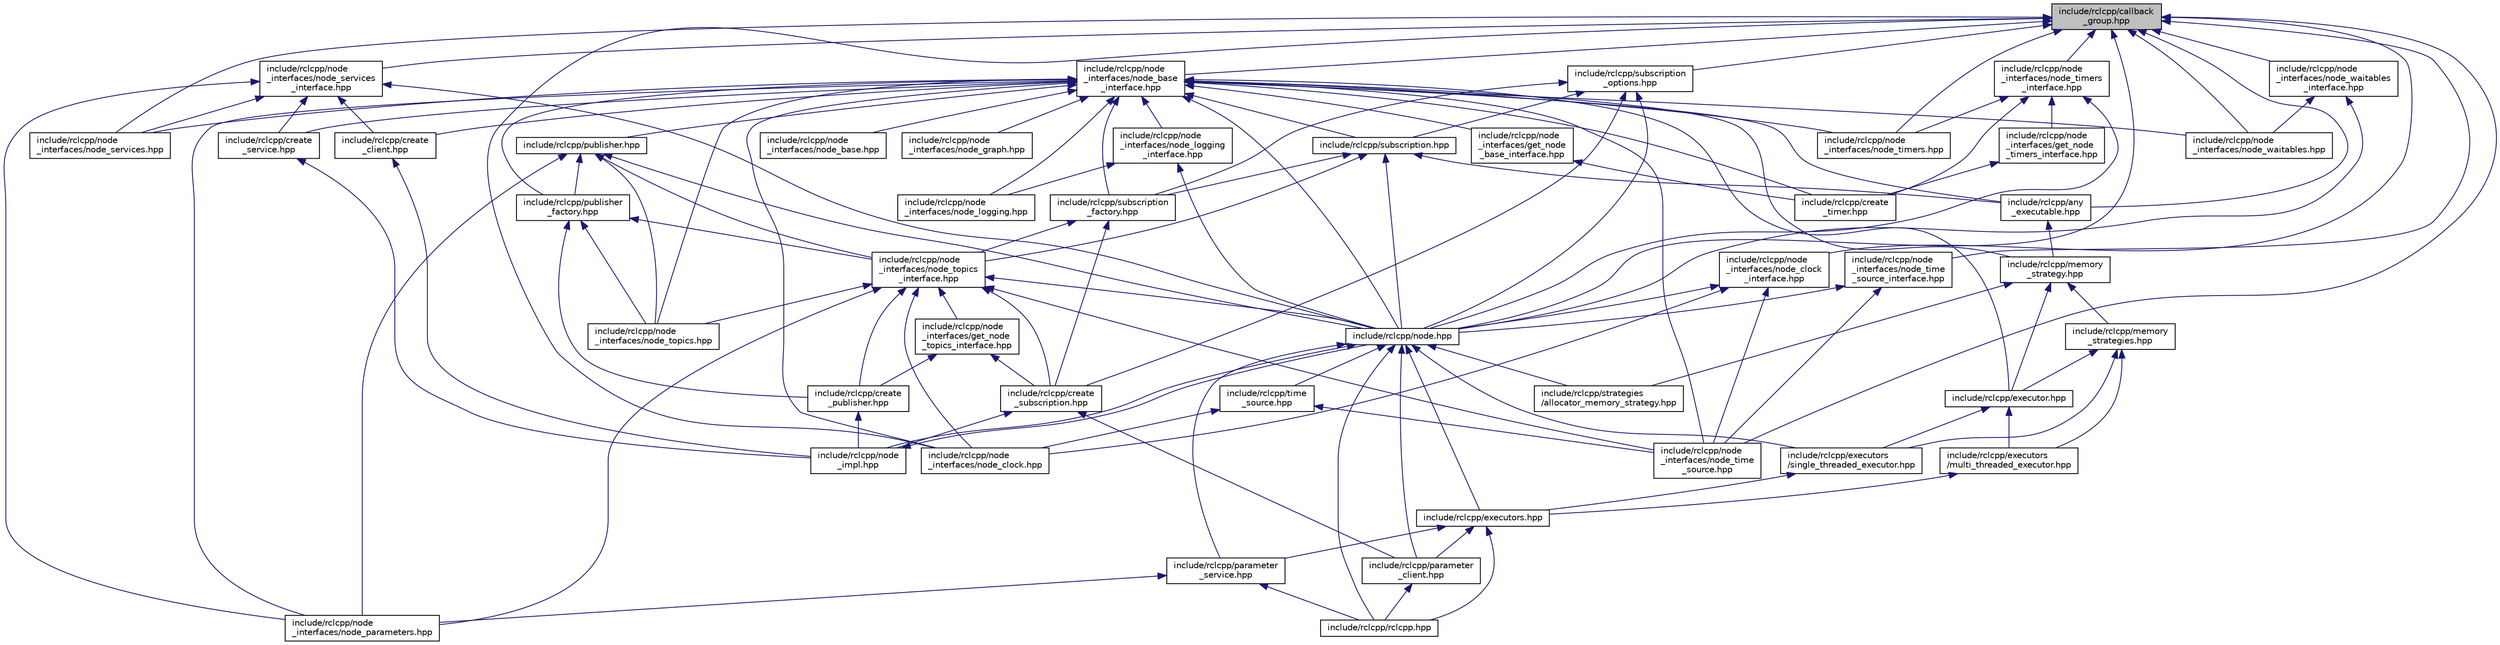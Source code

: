 digraph "include/rclcpp/callback_group.hpp"
{
  edge [fontname="Helvetica",fontsize="10",labelfontname="Helvetica",labelfontsize="10"];
  node [fontname="Helvetica",fontsize="10",shape=record];
  Node122 [label="include/rclcpp/callback\l_group.hpp",height=0.2,width=0.4,color="black", fillcolor="grey75", style="filled", fontcolor="black"];
  Node122 -> Node123 [dir="back",color="midnightblue",fontsize="10",style="solid",fontname="Helvetica"];
  Node123 [label="include/rclcpp/any\l_executable.hpp",height=0.2,width=0.4,color="black", fillcolor="white", style="filled",URL="$any__executable_8hpp.html"];
  Node123 -> Node124 [dir="back",color="midnightblue",fontsize="10",style="solid",fontname="Helvetica"];
  Node124 [label="include/rclcpp/memory\l_strategy.hpp",height=0.2,width=0.4,color="black", fillcolor="white", style="filled",URL="$memory__strategy_8hpp.html"];
  Node124 -> Node125 [dir="back",color="midnightblue",fontsize="10",style="solid",fontname="Helvetica"];
  Node125 [label="include/rclcpp/executor.hpp",height=0.2,width=0.4,color="black", fillcolor="white", style="filled",URL="$executor_8hpp.html"];
  Node125 -> Node126 [dir="back",color="midnightblue",fontsize="10",style="solid",fontname="Helvetica"];
  Node126 [label="include/rclcpp/executors\l/multi_threaded_executor.hpp",height=0.2,width=0.4,color="black", fillcolor="white", style="filled",URL="$multi__threaded__executor_8hpp.html"];
  Node126 -> Node127 [dir="back",color="midnightblue",fontsize="10",style="solid",fontname="Helvetica"];
  Node127 [label="include/rclcpp/executors.hpp",height=0.2,width=0.4,color="black", fillcolor="white", style="filled",URL="$executors_8hpp.html"];
  Node127 -> Node128 [dir="back",color="midnightblue",fontsize="10",style="solid",fontname="Helvetica"];
  Node128 [label="include/rclcpp/parameter\l_client.hpp",height=0.2,width=0.4,color="black", fillcolor="white", style="filled",URL="$parameter__client_8hpp.html"];
  Node128 -> Node129 [dir="back",color="midnightblue",fontsize="10",style="solid",fontname="Helvetica"];
  Node129 [label="include/rclcpp/rclcpp.hpp",height=0.2,width=0.4,color="black", fillcolor="white", style="filled",URL="$rclcpp_8hpp.html"];
  Node127 -> Node130 [dir="back",color="midnightblue",fontsize="10",style="solid",fontname="Helvetica"];
  Node130 [label="include/rclcpp/parameter\l_service.hpp",height=0.2,width=0.4,color="black", fillcolor="white", style="filled",URL="$parameter__service_8hpp.html"];
  Node130 -> Node131 [dir="back",color="midnightblue",fontsize="10",style="solid",fontname="Helvetica"];
  Node131 [label="include/rclcpp/node\l_interfaces/node_parameters.hpp",height=0.2,width=0.4,color="black", fillcolor="white", style="filled",URL="$node__parameters_8hpp.html"];
  Node130 -> Node129 [dir="back",color="midnightblue",fontsize="10",style="solid",fontname="Helvetica"];
  Node127 -> Node129 [dir="back",color="midnightblue",fontsize="10",style="solid",fontname="Helvetica"];
  Node125 -> Node132 [dir="back",color="midnightblue",fontsize="10",style="solid",fontname="Helvetica"];
  Node132 [label="include/rclcpp/executors\l/single_threaded_executor.hpp",height=0.2,width=0.4,color="black", fillcolor="white", style="filled",URL="$single__threaded__executor_8hpp.html"];
  Node132 -> Node127 [dir="back",color="midnightblue",fontsize="10",style="solid",fontname="Helvetica"];
  Node124 -> Node133 [dir="back",color="midnightblue",fontsize="10",style="solid",fontname="Helvetica"];
  Node133 [label="include/rclcpp/memory\l_strategies.hpp",height=0.2,width=0.4,color="black", fillcolor="white", style="filled",URL="$memory__strategies_8hpp.html"];
  Node133 -> Node125 [dir="back",color="midnightblue",fontsize="10",style="solid",fontname="Helvetica"];
  Node133 -> Node126 [dir="back",color="midnightblue",fontsize="10",style="solid",fontname="Helvetica"];
  Node133 -> Node132 [dir="back",color="midnightblue",fontsize="10",style="solid",fontname="Helvetica"];
  Node124 -> Node134 [dir="back",color="midnightblue",fontsize="10",style="solid",fontname="Helvetica"];
  Node134 [label="include/rclcpp/strategies\l/allocator_memory_strategy.hpp",height=0.2,width=0.4,color="black", fillcolor="white", style="filled",URL="$allocator__memory__strategy_8hpp.html"];
  Node122 -> Node135 [dir="back",color="midnightblue",fontsize="10",style="solid",fontname="Helvetica"];
  Node135 [label="include/rclcpp/node.hpp",height=0.2,width=0.4,color="black", fillcolor="white", style="filled",URL="$node_8hpp.html"];
  Node135 -> Node132 [dir="back",color="midnightblue",fontsize="10",style="solid",fontname="Helvetica"];
  Node135 -> Node127 [dir="back",color="midnightblue",fontsize="10",style="solid",fontname="Helvetica"];
  Node135 -> Node136 [dir="back",color="midnightblue",fontsize="10",style="solid",fontname="Helvetica"];
  Node136 [label="include/rclcpp/node\l_impl.hpp",height=0.2,width=0.4,color="black", fillcolor="white", style="filled",URL="$node__impl_8hpp.html"];
  Node136 -> Node135 [dir="back",color="midnightblue",fontsize="10",style="solid",fontname="Helvetica"];
  Node135 -> Node128 [dir="back",color="midnightblue",fontsize="10",style="solid",fontname="Helvetica"];
  Node135 -> Node130 [dir="back",color="midnightblue",fontsize="10",style="solid",fontname="Helvetica"];
  Node135 -> Node129 [dir="back",color="midnightblue",fontsize="10",style="solid",fontname="Helvetica"];
  Node135 -> Node134 [dir="back",color="midnightblue",fontsize="10",style="solid",fontname="Helvetica"];
  Node135 -> Node137 [dir="back",color="midnightblue",fontsize="10",style="solid",fontname="Helvetica"];
  Node137 [label="include/rclcpp/time\l_source.hpp",height=0.2,width=0.4,color="black", fillcolor="white", style="filled",URL="$time__source_8hpp.html"];
  Node137 -> Node138 [dir="back",color="midnightblue",fontsize="10",style="solid",fontname="Helvetica"];
  Node138 [label="include/rclcpp/node\l_interfaces/node_clock.hpp",height=0.2,width=0.4,color="black", fillcolor="white", style="filled",URL="$node__clock_8hpp.html"];
  Node137 -> Node139 [dir="back",color="midnightblue",fontsize="10",style="solid",fontname="Helvetica"];
  Node139 [label="include/rclcpp/node\l_interfaces/node_time\l_source.hpp",height=0.2,width=0.4,color="black", fillcolor="white", style="filled",URL="$node__time__source_8hpp.html"];
  Node122 -> Node140 [dir="back",color="midnightblue",fontsize="10",style="solid",fontname="Helvetica"];
  Node140 [label="include/rclcpp/node\l_interfaces/node_base\l_interface.hpp",height=0.2,width=0.4,color="black", fillcolor="white", style="filled",URL="$node__base__interface_8hpp.html"];
  Node140 -> Node123 [dir="back",color="midnightblue",fontsize="10",style="solid",fontname="Helvetica"];
  Node140 -> Node141 [dir="back",color="midnightblue",fontsize="10",style="solid",fontname="Helvetica"];
  Node141 [label="include/rclcpp/create\l_client.hpp",height=0.2,width=0.4,color="black", fillcolor="white", style="filled",URL="$create__client_8hpp.html"];
  Node141 -> Node136 [dir="back",color="midnightblue",fontsize="10",style="solid",fontname="Helvetica"];
  Node140 -> Node142 [dir="back",color="midnightblue",fontsize="10",style="solid",fontname="Helvetica"];
  Node142 [label="include/rclcpp/create\l_service.hpp",height=0.2,width=0.4,color="black", fillcolor="white", style="filled",URL="$create__service_8hpp.html"];
  Node142 -> Node136 [dir="back",color="midnightblue",fontsize="10",style="solid",fontname="Helvetica"];
  Node140 -> Node143 [dir="back",color="midnightblue",fontsize="10",style="solid",fontname="Helvetica"];
  Node143 [label="include/rclcpp/create\l_timer.hpp",height=0.2,width=0.4,color="black", fillcolor="white", style="filled",URL="$create__timer_8hpp.html"];
  Node140 -> Node125 [dir="back",color="midnightblue",fontsize="10",style="solid",fontname="Helvetica"];
  Node140 -> Node124 [dir="back",color="midnightblue",fontsize="10",style="solid",fontname="Helvetica"];
  Node140 -> Node135 [dir="back",color="midnightblue",fontsize="10",style="solid",fontname="Helvetica"];
  Node140 -> Node144 [dir="back",color="midnightblue",fontsize="10",style="solid",fontname="Helvetica"];
  Node144 [label="include/rclcpp/node\l_interfaces/get_node\l_base_interface.hpp",height=0.2,width=0.4,color="black", fillcolor="white", style="filled",URL="$get__node__base__interface_8hpp.html"];
  Node144 -> Node143 [dir="back",color="midnightblue",fontsize="10",style="solid",fontname="Helvetica"];
  Node140 -> Node145 [dir="back",color="midnightblue",fontsize="10",style="solid",fontname="Helvetica"];
  Node145 [label="include/rclcpp/node\l_interfaces/node_base.hpp",height=0.2,width=0.4,color="black", fillcolor="white", style="filled",URL="$node__base_8hpp.html"];
  Node140 -> Node138 [dir="back",color="midnightblue",fontsize="10",style="solid",fontname="Helvetica"];
  Node140 -> Node146 [dir="back",color="midnightblue",fontsize="10",style="solid",fontname="Helvetica"];
  Node146 [label="include/rclcpp/node\l_interfaces/node_graph.hpp",height=0.2,width=0.4,color="black", fillcolor="white", style="filled",URL="$node__graph_8hpp.html"];
  Node140 -> Node147 [dir="back",color="midnightblue",fontsize="10",style="solid",fontname="Helvetica"];
  Node147 [label="include/rclcpp/node\l_interfaces/node_logging.hpp",height=0.2,width=0.4,color="black", fillcolor="white", style="filled",URL="$node__logging_8hpp.html"];
  Node140 -> Node148 [dir="back",color="midnightblue",fontsize="10",style="solid",fontname="Helvetica"];
  Node148 [label="include/rclcpp/node\l_interfaces/node_logging\l_interface.hpp",height=0.2,width=0.4,color="black", fillcolor="white", style="filled",URL="$node__logging__interface_8hpp.html"];
  Node148 -> Node135 [dir="back",color="midnightblue",fontsize="10",style="solid",fontname="Helvetica"];
  Node148 -> Node147 [dir="back",color="midnightblue",fontsize="10",style="solid",fontname="Helvetica"];
  Node140 -> Node131 [dir="back",color="midnightblue",fontsize="10",style="solid",fontname="Helvetica"];
  Node140 -> Node149 [dir="back",color="midnightblue",fontsize="10",style="solid",fontname="Helvetica"];
  Node149 [label="include/rclcpp/node\l_interfaces/node_services.hpp",height=0.2,width=0.4,color="black", fillcolor="white", style="filled",URL="$node__services_8hpp.html"];
  Node140 -> Node139 [dir="back",color="midnightblue",fontsize="10",style="solid",fontname="Helvetica"];
  Node140 -> Node150 [dir="back",color="midnightblue",fontsize="10",style="solid",fontname="Helvetica"];
  Node150 [label="include/rclcpp/node\l_interfaces/node_timers.hpp",height=0.2,width=0.4,color="black", fillcolor="white", style="filled",URL="$node__timers_8hpp.html"];
  Node140 -> Node151 [dir="back",color="midnightblue",fontsize="10",style="solid",fontname="Helvetica"];
  Node151 [label="include/rclcpp/node\l_interfaces/node_topics.hpp",height=0.2,width=0.4,color="black", fillcolor="white", style="filled",URL="$node__topics_8hpp.html"];
  Node140 -> Node152 [dir="back",color="midnightblue",fontsize="10",style="solid",fontname="Helvetica"];
  Node152 [label="include/rclcpp/node\l_interfaces/node_waitables.hpp",height=0.2,width=0.4,color="black", fillcolor="white", style="filled",URL="$node__waitables_8hpp.html"];
  Node140 -> Node153 [dir="back",color="midnightblue",fontsize="10",style="solid",fontname="Helvetica"];
  Node153 [label="include/rclcpp/publisher.hpp",height=0.2,width=0.4,color="black", fillcolor="white", style="filled",URL="$publisher_8hpp.html"];
  Node153 -> Node135 [dir="back",color="midnightblue",fontsize="10",style="solid",fontname="Helvetica"];
  Node153 -> Node131 [dir="back",color="midnightblue",fontsize="10",style="solid",fontname="Helvetica"];
  Node153 -> Node151 [dir="back",color="midnightblue",fontsize="10",style="solid",fontname="Helvetica"];
  Node153 -> Node154 [dir="back",color="midnightblue",fontsize="10",style="solid",fontname="Helvetica"];
  Node154 [label="include/rclcpp/node\l_interfaces/node_topics\l_interface.hpp",height=0.2,width=0.4,color="black", fillcolor="white", style="filled",URL="$node__topics__interface_8hpp.html"];
  Node154 -> Node155 [dir="back",color="midnightblue",fontsize="10",style="solid",fontname="Helvetica"];
  Node155 [label="include/rclcpp/create\l_publisher.hpp",height=0.2,width=0.4,color="black", fillcolor="white", style="filled",URL="$create__publisher_8hpp.html"];
  Node155 -> Node136 [dir="back",color="midnightblue",fontsize="10",style="solid",fontname="Helvetica"];
  Node154 -> Node156 [dir="back",color="midnightblue",fontsize="10",style="solid",fontname="Helvetica"];
  Node156 [label="include/rclcpp/create\l_subscription.hpp",height=0.2,width=0.4,color="black", fillcolor="white", style="filled",URL="$create__subscription_8hpp.html"];
  Node156 -> Node136 [dir="back",color="midnightblue",fontsize="10",style="solid",fontname="Helvetica"];
  Node156 -> Node128 [dir="back",color="midnightblue",fontsize="10",style="solid",fontname="Helvetica"];
  Node154 -> Node135 [dir="back",color="midnightblue",fontsize="10",style="solid",fontname="Helvetica"];
  Node154 -> Node157 [dir="back",color="midnightblue",fontsize="10",style="solid",fontname="Helvetica"];
  Node157 [label="include/rclcpp/node\l_interfaces/get_node\l_topics_interface.hpp",height=0.2,width=0.4,color="black", fillcolor="white", style="filled",URL="$get__node__topics__interface_8hpp.html"];
  Node157 -> Node155 [dir="back",color="midnightblue",fontsize="10",style="solid",fontname="Helvetica"];
  Node157 -> Node156 [dir="back",color="midnightblue",fontsize="10",style="solid",fontname="Helvetica"];
  Node154 -> Node138 [dir="back",color="midnightblue",fontsize="10",style="solid",fontname="Helvetica"];
  Node154 -> Node131 [dir="back",color="midnightblue",fontsize="10",style="solid",fontname="Helvetica"];
  Node154 -> Node139 [dir="back",color="midnightblue",fontsize="10",style="solid",fontname="Helvetica"];
  Node154 -> Node151 [dir="back",color="midnightblue",fontsize="10",style="solid",fontname="Helvetica"];
  Node153 -> Node158 [dir="back",color="midnightblue",fontsize="10",style="solid",fontname="Helvetica"];
  Node158 [label="include/rclcpp/publisher\l_factory.hpp",height=0.2,width=0.4,color="black", fillcolor="white", style="filled",URL="$publisher__factory_8hpp.html"];
  Node158 -> Node155 [dir="back",color="midnightblue",fontsize="10",style="solid",fontname="Helvetica"];
  Node158 -> Node151 [dir="back",color="midnightblue",fontsize="10",style="solid",fontname="Helvetica"];
  Node158 -> Node154 [dir="back",color="midnightblue",fontsize="10",style="solid",fontname="Helvetica"];
  Node140 -> Node158 [dir="back",color="midnightblue",fontsize="10",style="solid",fontname="Helvetica"];
  Node140 -> Node159 [dir="back",color="midnightblue",fontsize="10",style="solid",fontname="Helvetica"];
  Node159 [label="include/rclcpp/subscription.hpp",height=0.2,width=0.4,color="black", fillcolor="white", style="filled",URL="$subscription_8hpp.html"];
  Node159 -> Node123 [dir="back",color="midnightblue",fontsize="10",style="solid",fontname="Helvetica"];
  Node159 -> Node135 [dir="back",color="midnightblue",fontsize="10",style="solid",fontname="Helvetica"];
  Node159 -> Node154 [dir="back",color="midnightblue",fontsize="10",style="solid",fontname="Helvetica"];
  Node159 -> Node160 [dir="back",color="midnightblue",fontsize="10",style="solid",fontname="Helvetica"];
  Node160 [label="include/rclcpp/subscription\l_factory.hpp",height=0.2,width=0.4,color="black", fillcolor="white", style="filled",URL="$subscription__factory_8hpp.html"];
  Node160 -> Node156 [dir="back",color="midnightblue",fontsize="10",style="solid",fontname="Helvetica"];
  Node160 -> Node154 [dir="back",color="midnightblue",fontsize="10",style="solid",fontname="Helvetica"];
  Node140 -> Node160 [dir="back",color="midnightblue",fontsize="10",style="solid",fontname="Helvetica"];
  Node122 -> Node138 [dir="back",color="midnightblue",fontsize="10",style="solid",fontname="Helvetica"];
  Node122 -> Node161 [dir="back",color="midnightblue",fontsize="10",style="solid",fontname="Helvetica"];
  Node161 [label="include/rclcpp/node\l_interfaces/node_clock\l_interface.hpp",height=0.2,width=0.4,color="black", fillcolor="white", style="filled",URL="$node__clock__interface_8hpp.html"];
  Node161 -> Node135 [dir="back",color="midnightblue",fontsize="10",style="solid",fontname="Helvetica"];
  Node161 -> Node138 [dir="back",color="midnightblue",fontsize="10",style="solid",fontname="Helvetica"];
  Node161 -> Node139 [dir="back",color="midnightblue",fontsize="10",style="solid",fontname="Helvetica"];
  Node122 -> Node149 [dir="back",color="midnightblue",fontsize="10",style="solid",fontname="Helvetica"];
  Node122 -> Node162 [dir="back",color="midnightblue",fontsize="10",style="solid",fontname="Helvetica"];
  Node162 [label="include/rclcpp/node\l_interfaces/node_services\l_interface.hpp",height=0.2,width=0.4,color="black", fillcolor="white", style="filled",URL="$node__services__interface_8hpp.html"];
  Node162 -> Node141 [dir="back",color="midnightblue",fontsize="10",style="solid",fontname="Helvetica"];
  Node162 -> Node142 [dir="back",color="midnightblue",fontsize="10",style="solid",fontname="Helvetica"];
  Node162 -> Node135 [dir="back",color="midnightblue",fontsize="10",style="solid",fontname="Helvetica"];
  Node162 -> Node131 [dir="back",color="midnightblue",fontsize="10",style="solid",fontname="Helvetica"];
  Node162 -> Node149 [dir="back",color="midnightblue",fontsize="10",style="solid",fontname="Helvetica"];
  Node122 -> Node139 [dir="back",color="midnightblue",fontsize="10",style="solid",fontname="Helvetica"];
  Node122 -> Node163 [dir="back",color="midnightblue",fontsize="10",style="solid",fontname="Helvetica"];
  Node163 [label="include/rclcpp/node\l_interfaces/node_time\l_source_interface.hpp",height=0.2,width=0.4,color="black", fillcolor="white", style="filled",URL="$node__time__source__interface_8hpp.html"];
  Node163 -> Node135 [dir="back",color="midnightblue",fontsize="10",style="solid",fontname="Helvetica"];
  Node163 -> Node139 [dir="back",color="midnightblue",fontsize="10",style="solid",fontname="Helvetica"];
  Node122 -> Node150 [dir="back",color="midnightblue",fontsize="10",style="solid",fontname="Helvetica"];
  Node122 -> Node164 [dir="back",color="midnightblue",fontsize="10",style="solid",fontname="Helvetica"];
  Node164 [label="include/rclcpp/node\l_interfaces/node_timers\l_interface.hpp",height=0.2,width=0.4,color="black", fillcolor="white", style="filled",URL="$node__timers__interface_8hpp.html"];
  Node164 -> Node143 [dir="back",color="midnightblue",fontsize="10",style="solid",fontname="Helvetica"];
  Node164 -> Node135 [dir="back",color="midnightblue",fontsize="10",style="solid",fontname="Helvetica"];
  Node164 -> Node165 [dir="back",color="midnightblue",fontsize="10",style="solid",fontname="Helvetica"];
  Node165 [label="include/rclcpp/node\l_interfaces/get_node\l_timers_interface.hpp",height=0.2,width=0.4,color="black", fillcolor="white", style="filled",URL="$get__node__timers__interface_8hpp.html"];
  Node165 -> Node143 [dir="back",color="midnightblue",fontsize="10",style="solid",fontname="Helvetica"];
  Node164 -> Node150 [dir="back",color="midnightblue",fontsize="10",style="solid",fontname="Helvetica"];
  Node122 -> Node152 [dir="back",color="midnightblue",fontsize="10",style="solid",fontname="Helvetica"];
  Node122 -> Node166 [dir="back",color="midnightblue",fontsize="10",style="solid",fontname="Helvetica"];
  Node166 [label="include/rclcpp/node\l_interfaces/node_waitables\l_interface.hpp",height=0.2,width=0.4,color="black", fillcolor="white", style="filled",URL="$node__waitables__interface_8hpp.html"];
  Node166 -> Node135 [dir="back",color="midnightblue",fontsize="10",style="solid",fontname="Helvetica"];
  Node166 -> Node152 [dir="back",color="midnightblue",fontsize="10",style="solid",fontname="Helvetica"];
  Node122 -> Node167 [dir="back",color="midnightblue",fontsize="10",style="solid",fontname="Helvetica"];
  Node167 [label="include/rclcpp/subscription\l_options.hpp",height=0.2,width=0.4,color="black", fillcolor="white", style="filled",URL="$subscription__options_8hpp.html"];
  Node167 -> Node156 [dir="back",color="midnightblue",fontsize="10",style="solid",fontname="Helvetica"];
  Node167 -> Node135 [dir="back",color="midnightblue",fontsize="10",style="solid",fontname="Helvetica"];
  Node167 -> Node159 [dir="back",color="midnightblue",fontsize="10",style="solid",fontname="Helvetica"];
  Node167 -> Node160 [dir="back",color="midnightblue",fontsize="10",style="solid",fontname="Helvetica"];
}
